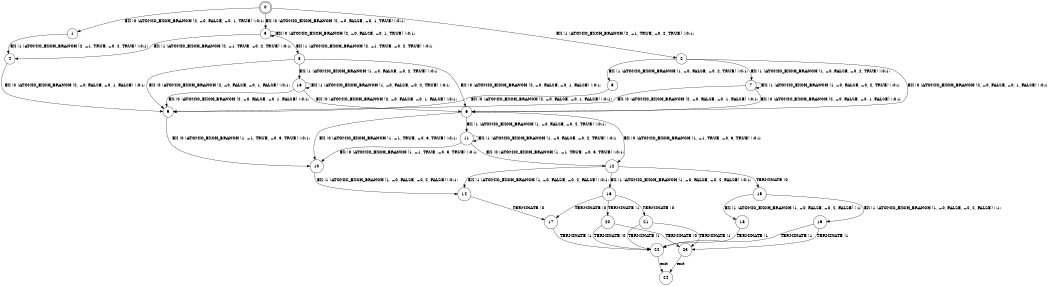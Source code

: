 digraph BCG {
size = "7, 10.5";
center = TRUE;
node [shape = circle];
0 [peripheries = 2];
0 -> 1 [label = "EX !0 !ATOMIC_EXCH_BRANCH (2, +0, FALSE, +0, 1, TRUE) !:0:1:"];
0 -> 2 [label = "EX !1 !ATOMIC_EXCH_BRANCH (2, +1, TRUE, +0, 2, TRUE) !:0:1:"];
0 -> 3 [label = "EX !0 !ATOMIC_EXCH_BRANCH (2, +0, FALSE, +0, 1, TRUE) !:0:1:"];
1 -> 4 [label = "EX !1 !ATOMIC_EXCH_BRANCH (2, +1, TRUE, +0, 2, TRUE) !:0:1:"];
2 -> 5 [label = "EX !1 !ATOMIC_EXCH_BRANCH (1, +0, FALSE, +0, 2, TRUE) !:0:1:"];
2 -> 6 [label = "EX !0 !ATOMIC_EXCH_BRANCH (2, +0, FALSE, +0, 1, FALSE) !:0:1:"];
2 -> 7 [label = "EX !1 !ATOMIC_EXCH_BRANCH (1, +0, FALSE, +0, 2, TRUE) !:0:1:"];
3 -> 4 [label = "EX !1 !ATOMIC_EXCH_BRANCH (2, +1, TRUE, +0, 2, TRUE) !:0:1:"];
3 -> 8 [label = "EX !1 !ATOMIC_EXCH_BRANCH (2, +1, TRUE, +0, 2, TRUE) !:0:1:"];
3 -> 3 [label = "EX !0 !ATOMIC_EXCH_BRANCH (2, +0, FALSE, +0, 1, TRUE) !:0:1:"];
4 -> 9 [label = "EX !0 !ATOMIC_EXCH_BRANCH (2, +0, FALSE, +0, 1, FALSE) !:0:1:"];
5 -> 9 [label = "EX !0 !ATOMIC_EXCH_BRANCH (2, +0, FALSE, +0, 1, FALSE) !:0:1:"];
6 -> 10 [label = "EX !0 !ATOMIC_EXCH_BRANCH (1, +1, TRUE, +0, 3, TRUE) !:0:1:"];
6 -> 11 [label = "EX !1 !ATOMIC_EXCH_BRANCH (1, +0, FALSE, +0, 2, TRUE) !:0:1:"];
6 -> 12 [label = "EX !0 !ATOMIC_EXCH_BRANCH (1, +1, TRUE, +0, 3, TRUE) !:0:1:"];
7 -> 9 [label = "EX !0 !ATOMIC_EXCH_BRANCH (2, +0, FALSE, +0, 1, FALSE) !:0:1:"];
7 -> 6 [label = "EX !0 !ATOMIC_EXCH_BRANCH (2, +0, FALSE, +0, 1, FALSE) !:0:1:"];
7 -> 7 [label = "EX !1 !ATOMIC_EXCH_BRANCH (1, +0, FALSE, +0, 2, TRUE) !:0:1:"];
8 -> 9 [label = "EX !0 !ATOMIC_EXCH_BRANCH (2, +0, FALSE, +0, 1, FALSE) !:0:1:"];
8 -> 13 [label = "EX !1 !ATOMIC_EXCH_BRANCH (1, +0, FALSE, +0, 2, TRUE) !:0:1:"];
8 -> 6 [label = "EX !0 !ATOMIC_EXCH_BRANCH (2, +0, FALSE, +0, 1, FALSE) !:0:1:"];
9 -> 10 [label = "EX !0 !ATOMIC_EXCH_BRANCH (1, +1, TRUE, +0, 3, TRUE) !:0:1:"];
10 -> 14 [label = "EX !1 !ATOMIC_EXCH_BRANCH (1, +0, FALSE, +0, 2, FALSE) !:0:1:"];
11 -> 10 [label = "EX !0 !ATOMIC_EXCH_BRANCH (1, +1, TRUE, +0, 3, TRUE) !:0:1:"];
11 -> 11 [label = "EX !1 !ATOMIC_EXCH_BRANCH (1, +0, FALSE, +0, 2, TRUE) !:0:1:"];
11 -> 12 [label = "EX !0 !ATOMIC_EXCH_BRANCH (1, +1, TRUE, +0, 3, TRUE) !:0:1:"];
12 -> 14 [label = "EX !1 !ATOMIC_EXCH_BRANCH (1, +0, FALSE, +0, 2, FALSE) !:0:1:"];
12 -> 15 [label = "TERMINATE !0"];
12 -> 16 [label = "EX !1 !ATOMIC_EXCH_BRANCH (1, +0, FALSE, +0, 2, FALSE) !:0:1:"];
13 -> 9 [label = "EX !0 !ATOMIC_EXCH_BRANCH (2, +0, FALSE, +0, 1, FALSE) !:0:1:"];
13 -> 13 [label = "EX !1 !ATOMIC_EXCH_BRANCH (1, +0, FALSE, +0, 2, TRUE) !:0:1:"];
13 -> 6 [label = "EX !0 !ATOMIC_EXCH_BRANCH (2, +0, FALSE, +0, 1, FALSE) !:0:1:"];
14 -> 17 [label = "TERMINATE !0"];
15 -> 18 [label = "EX !1 !ATOMIC_EXCH_BRANCH (1, +0, FALSE, +0, 2, FALSE) !:1:"];
15 -> 19 [label = "EX !1 !ATOMIC_EXCH_BRANCH (1, +0, FALSE, +0, 2, FALSE) !:1:"];
16 -> 17 [label = "TERMINATE !0"];
16 -> 20 [label = "TERMINATE !1"];
16 -> 21 [label = "TERMINATE !0"];
17 -> 22 [label = "TERMINATE !1"];
18 -> 22 [label = "TERMINATE !1"];
19 -> 22 [label = "TERMINATE !1"];
19 -> 23 [label = "TERMINATE !1"];
20 -> 22 [label = "TERMINATE !0"];
20 -> 23 [label = "TERMINATE !0"];
21 -> 22 [label = "TERMINATE !1"];
21 -> 23 [label = "TERMINATE !1"];
22 -> 24 [label = "exit"];
23 -> 24 [label = "exit"];
}
